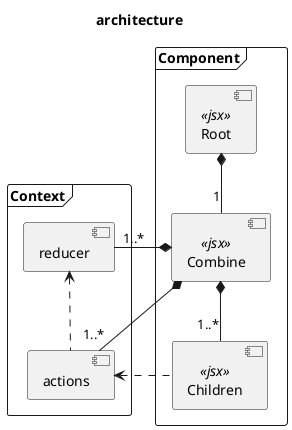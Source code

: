 @startuml

title architecture

frame "Context" {
  [actions]
  [reducer]
}

frame "Component" {
  [Root] <<jsx>>
  [Children] <<jsx>>
  [Combine] <<jsx>>
}

Combine "1" -up-* Root
Children "1..*" -up-* Combine

actions .up.> reducer

reducer "1..*" -left-* Combine
actions "1..*" --* Combine

Children .left.> actions

@enduml
